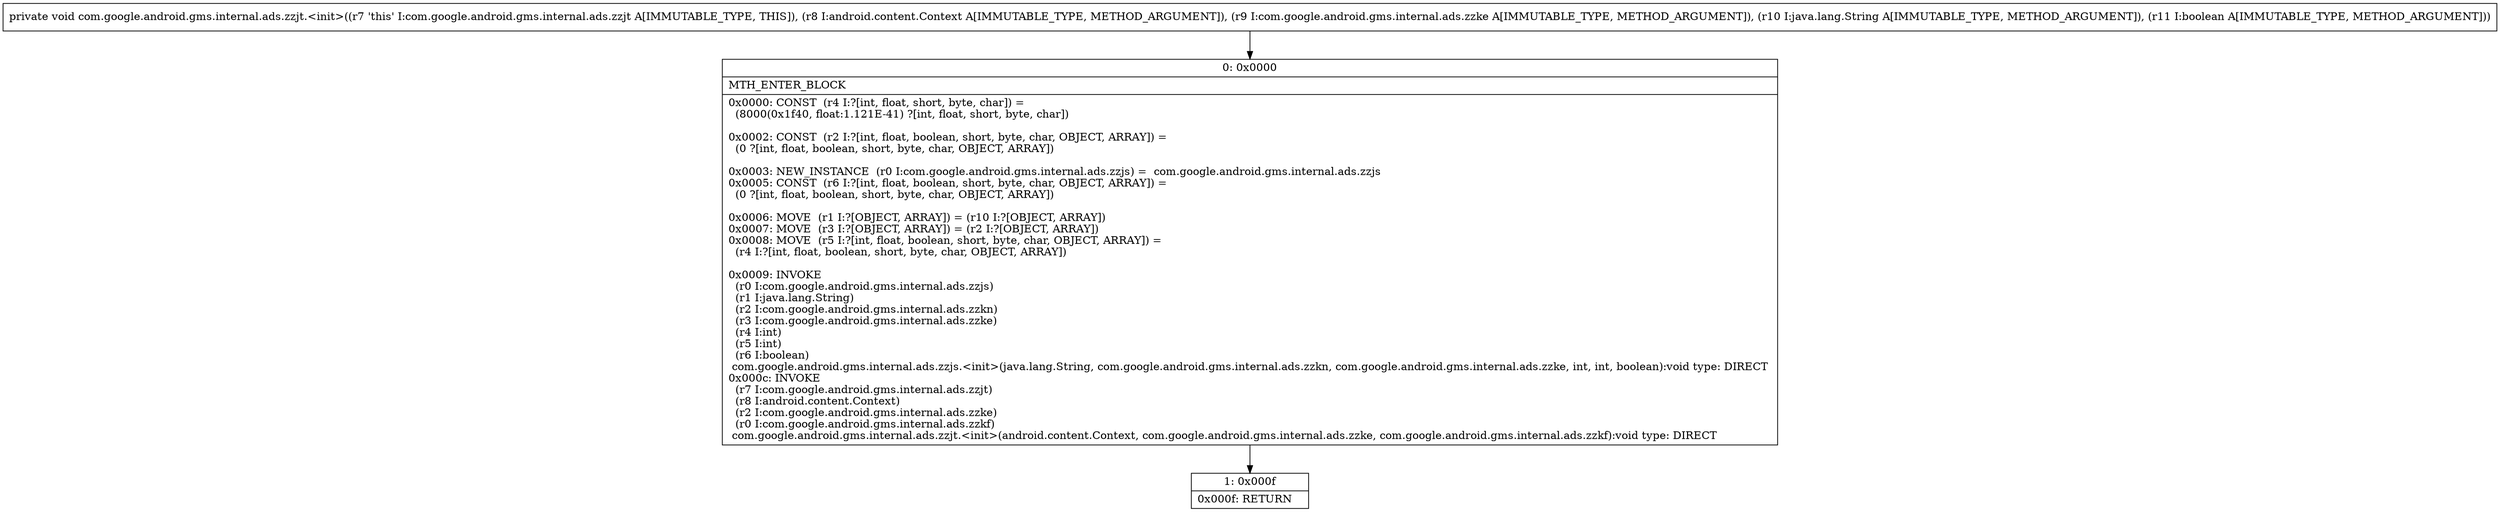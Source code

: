 digraph "CFG forcom.google.android.gms.internal.ads.zzjt.\<init\>(Landroid\/content\/Context;Lcom\/google\/android\/gms\/internal\/ads\/zzke;Ljava\/lang\/String;Z)V" {
Node_0 [shape=record,label="{0\:\ 0x0000|MTH_ENTER_BLOCK\l|0x0000: CONST  (r4 I:?[int, float, short, byte, char]) = \l  (8000(0x1f40, float:1.121E\-41) ?[int, float, short, byte, char])\l \l0x0002: CONST  (r2 I:?[int, float, boolean, short, byte, char, OBJECT, ARRAY]) = \l  (0 ?[int, float, boolean, short, byte, char, OBJECT, ARRAY])\l \l0x0003: NEW_INSTANCE  (r0 I:com.google.android.gms.internal.ads.zzjs) =  com.google.android.gms.internal.ads.zzjs \l0x0005: CONST  (r6 I:?[int, float, boolean, short, byte, char, OBJECT, ARRAY]) = \l  (0 ?[int, float, boolean, short, byte, char, OBJECT, ARRAY])\l \l0x0006: MOVE  (r1 I:?[OBJECT, ARRAY]) = (r10 I:?[OBJECT, ARRAY]) \l0x0007: MOVE  (r3 I:?[OBJECT, ARRAY]) = (r2 I:?[OBJECT, ARRAY]) \l0x0008: MOVE  (r5 I:?[int, float, boolean, short, byte, char, OBJECT, ARRAY]) = \l  (r4 I:?[int, float, boolean, short, byte, char, OBJECT, ARRAY])\l \l0x0009: INVOKE  \l  (r0 I:com.google.android.gms.internal.ads.zzjs)\l  (r1 I:java.lang.String)\l  (r2 I:com.google.android.gms.internal.ads.zzkn)\l  (r3 I:com.google.android.gms.internal.ads.zzke)\l  (r4 I:int)\l  (r5 I:int)\l  (r6 I:boolean)\l com.google.android.gms.internal.ads.zzjs.\<init\>(java.lang.String, com.google.android.gms.internal.ads.zzkn, com.google.android.gms.internal.ads.zzke, int, int, boolean):void type: DIRECT \l0x000c: INVOKE  \l  (r7 I:com.google.android.gms.internal.ads.zzjt)\l  (r8 I:android.content.Context)\l  (r2 I:com.google.android.gms.internal.ads.zzke)\l  (r0 I:com.google.android.gms.internal.ads.zzkf)\l com.google.android.gms.internal.ads.zzjt.\<init\>(android.content.Context, com.google.android.gms.internal.ads.zzke, com.google.android.gms.internal.ads.zzkf):void type: DIRECT \l}"];
Node_1 [shape=record,label="{1\:\ 0x000f|0x000f: RETURN   \l}"];
MethodNode[shape=record,label="{private void com.google.android.gms.internal.ads.zzjt.\<init\>((r7 'this' I:com.google.android.gms.internal.ads.zzjt A[IMMUTABLE_TYPE, THIS]), (r8 I:android.content.Context A[IMMUTABLE_TYPE, METHOD_ARGUMENT]), (r9 I:com.google.android.gms.internal.ads.zzke A[IMMUTABLE_TYPE, METHOD_ARGUMENT]), (r10 I:java.lang.String A[IMMUTABLE_TYPE, METHOD_ARGUMENT]), (r11 I:boolean A[IMMUTABLE_TYPE, METHOD_ARGUMENT])) }"];
MethodNode -> Node_0;
Node_0 -> Node_1;
}

